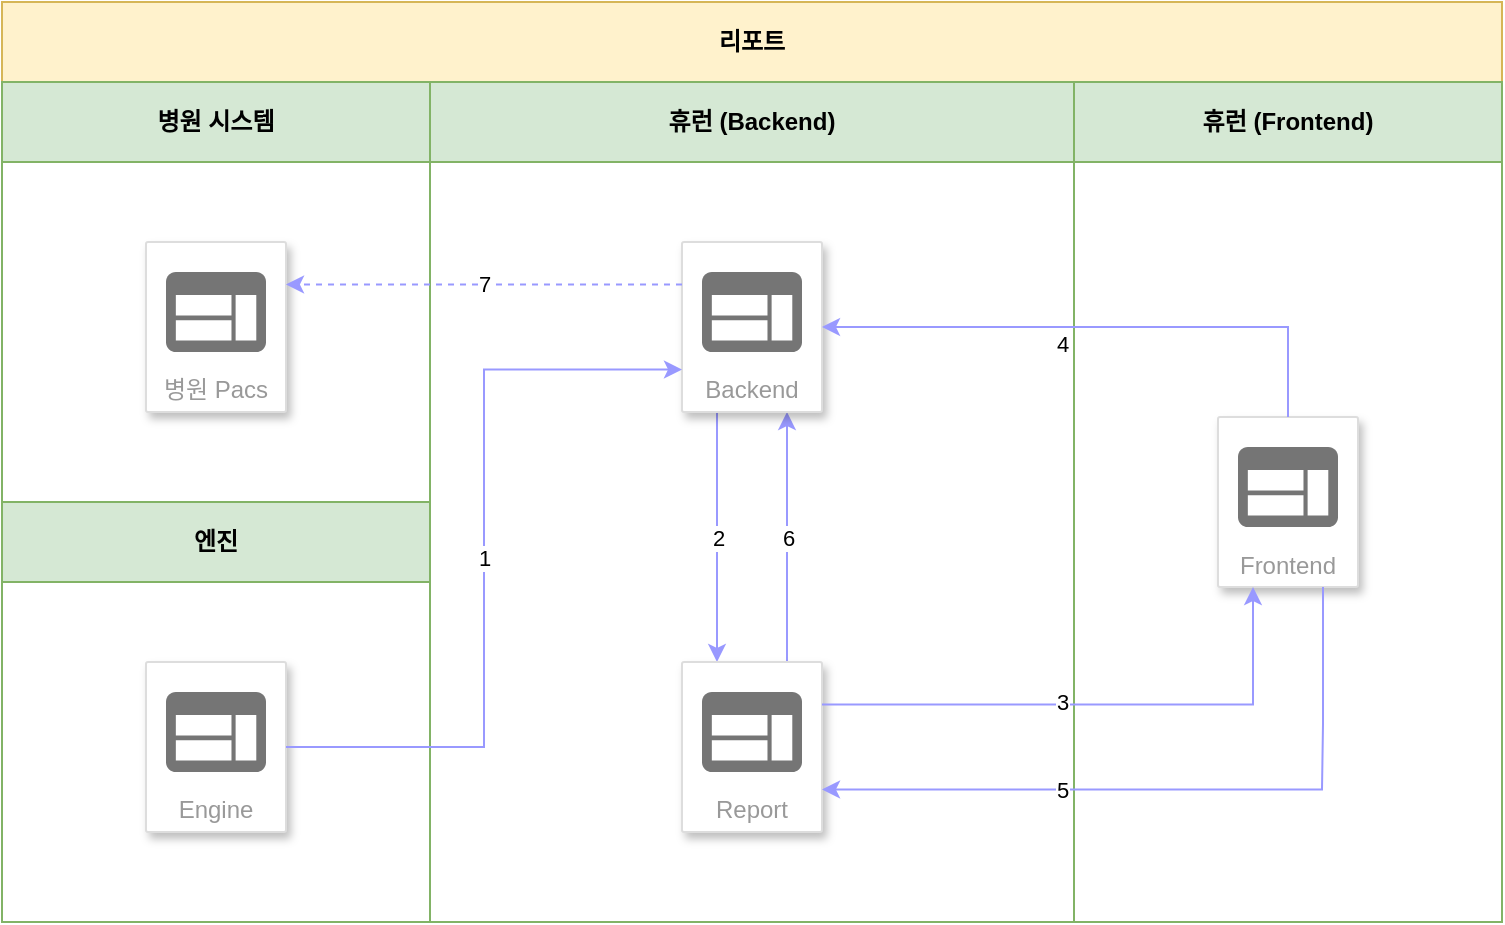<mxfile version="17.5.0" type="github">
  <diagram id="kgpKYQtTHZ0yAKxKKP6v" name="Page-1">
    <mxGraphModel dx="1550" dy="863" grid="1" gridSize="10" guides="1" tooltips="1" connect="1" arrows="1" fold="1" page="1" pageScale="1" pageWidth="850" pageHeight="1100" math="0" shadow="0">
      <root>
        <mxCell id="0" />
        <mxCell id="1" parent="0" />
        <mxCell id="3nuBFxr9cyL0pnOWT2aG-1" value="리포트" style="shape=table;childLayout=tableLayout;rowLines=0;columnLines=0;startSize=40;html=1;whiteSpace=wrap;collapsible=0;recursiveResize=0;expand=0;fontStyle=1;fillColor=#fff2cc;strokeColor=#d6b656;" parent="1" vertex="1">
          <mxGeometry x="50" y="100" width="750" height="460" as="geometry" />
        </mxCell>
        <mxCell id="3nuBFxr9cyL0pnOWT2aG-3" value="" style="swimlane;horizontal=0;points=[[0,0.5],[1,0.5]];portConstraint=eastwest;startSize=0;html=1;whiteSpace=wrap;collapsible=0;recursiveResize=0;expand=0;" parent="3nuBFxr9cyL0pnOWT2aG-1" vertex="1">
          <mxGeometry y="40" width="750" height="420" as="geometry" />
        </mxCell>
        <mxCell id="3nuBFxr9cyL0pnOWT2aG-4" value="병원 시스템" style="swimlane;connectable=0;startSize=40;html=1;whiteSpace=wrap;collapsible=0;recursiveResize=0;expand=0;fillColor=#d5e8d4;strokeColor=#82b366;" parent="3nuBFxr9cyL0pnOWT2aG-3" vertex="1">
          <mxGeometry width="214" height="420" as="geometry">
            <mxRectangle width="214" height="420" as="alternateBounds" />
          </mxGeometry>
        </mxCell>
        <mxCell id="EA6pcqvtyQhjxt5jbIOZ-15" value="엔진" style="swimlane;connectable=0;startSize=40;html=1;whiteSpace=wrap;collapsible=0;recursiveResize=0;expand=0;fillColor=#d5e8d4;strokeColor=#82b366;" vertex="1" parent="3nuBFxr9cyL0pnOWT2aG-4">
          <mxGeometry y="210" width="214" height="210" as="geometry">
            <mxRectangle width="214" height="420" as="alternateBounds" />
          </mxGeometry>
        </mxCell>
        <mxCell id="EA6pcqvtyQhjxt5jbIOZ-20" value="Engine" style="strokeColor=#dddddd;shadow=1;strokeWidth=1;rounded=1;absoluteArcSize=1;arcSize=2;labelPosition=center;verticalLabelPosition=middle;align=center;verticalAlign=bottom;spacingLeft=0;fontColor=#999999;fontSize=12;whiteSpace=wrap;spacingBottom=2;" vertex="1" parent="EA6pcqvtyQhjxt5jbIOZ-15">
          <mxGeometry x="72" y="80" width="70" height="85" as="geometry" />
        </mxCell>
        <mxCell id="EA6pcqvtyQhjxt5jbIOZ-21" value="" style="sketch=0;dashed=0;connectable=0;html=1;fillColor=#757575;strokeColor=none;shape=mxgraph.gcp2.application;part=1;" vertex="1" parent="EA6pcqvtyQhjxt5jbIOZ-20">
          <mxGeometry x="0.5" width="50" height="40" relative="1" as="geometry">
            <mxPoint x="-25" y="15" as="offset" />
          </mxGeometry>
        </mxCell>
        <mxCell id="EA6pcqvtyQhjxt5jbIOZ-28" value="병원 Pacs" style="strokeColor=#dddddd;shadow=1;strokeWidth=1;rounded=1;absoluteArcSize=1;arcSize=2;labelPosition=center;verticalLabelPosition=middle;align=center;verticalAlign=bottom;spacingLeft=0;fontColor=#999999;fontSize=12;whiteSpace=wrap;spacingBottom=2;" vertex="1" parent="3nuBFxr9cyL0pnOWT2aG-4">
          <mxGeometry x="72" y="80" width="70" height="85" as="geometry" />
        </mxCell>
        <mxCell id="EA6pcqvtyQhjxt5jbIOZ-29" value="" style="sketch=0;dashed=0;connectable=0;html=1;fillColor=#757575;strokeColor=none;shape=mxgraph.gcp2.application;part=1;" vertex="1" parent="EA6pcqvtyQhjxt5jbIOZ-28">
          <mxGeometry x="0.5" width="50" height="40" relative="1" as="geometry">
            <mxPoint x="-25" y="15" as="offset" />
          </mxGeometry>
        </mxCell>
        <mxCell id="3nuBFxr9cyL0pnOWT2aG-8" value="휴런 (Backend)" style="swimlane;connectable=0;startSize=40;html=1;whiteSpace=wrap;collapsible=0;recursiveResize=0;expand=0;fillColor=#d5e8d4;strokeColor=#82b366;" parent="3nuBFxr9cyL0pnOWT2aG-3" vertex="1">
          <mxGeometry x="214" width="322" height="420" as="geometry">
            <mxRectangle width="322" height="420" as="alternateBounds" />
          </mxGeometry>
        </mxCell>
        <mxCell id="Lsg6V1KcDNrMXivjMc8n-10" value="2" style="edgeStyle=orthogonalEdgeStyle;rounded=0;orthogonalLoop=1;jettySize=auto;html=1;exitX=0.25;exitY=1;exitDx=0;exitDy=0;entryX=0.25;entryY=0;entryDx=0;entryDy=0;fillColor=#dae8fc;strokeColor=#9999FF;" parent="3nuBFxr9cyL0pnOWT2aG-8" source="EA6pcqvtyQhjxt5jbIOZ-22" target="EA6pcqvtyQhjxt5jbIOZ-26" edge="1">
          <mxGeometry relative="1" as="geometry">
            <mxPoint x="141" y="180" as="sourcePoint" />
            <mxPoint x="141" y="280" as="targetPoint" />
          </mxGeometry>
        </mxCell>
        <mxCell id="Lsg6V1KcDNrMXivjMc8n-11" value="6" style="edgeStyle=orthogonalEdgeStyle;rounded=0;orthogonalLoop=1;jettySize=auto;html=1;exitX=0.75;exitY=0;exitDx=0;exitDy=0;entryX=0.75;entryY=1;entryDx=0;entryDy=0;fillColor=#dae8fc;strokeColor=#9999FF;" parent="3nuBFxr9cyL0pnOWT2aG-8" source="EA6pcqvtyQhjxt5jbIOZ-26" target="EA6pcqvtyQhjxt5jbIOZ-22" edge="1">
          <mxGeometry relative="1" as="geometry">
            <mxPoint x="181" y="280" as="sourcePoint" />
            <mxPoint x="181" y="180" as="targetPoint" />
          </mxGeometry>
        </mxCell>
        <mxCell id="EA6pcqvtyQhjxt5jbIOZ-26" value="Report" style="strokeColor=#dddddd;shadow=1;strokeWidth=1;rounded=1;absoluteArcSize=1;arcSize=2;labelPosition=center;verticalLabelPosition=middle;align=center;verticalAlign=bottom;spacingLeft=0;fontColor=#999999;fontSize=12;whiteSpace=wrap;spacingBottom=2;" vertex="1" parent="3nuBFxr9cyL0pnOWT2aG-8">
          <mxGeometry x="126" y="290" width="70" height="85" as="geometry" />
        </mxCell>
        <mxCell id="EA6pcqvtyQhjxt5jbIOZ-27" value="" style="sketch=0;dashed=0;connectable=0;html=1;fillColor=#757575;strokeColor=none;shape=mxgraph.gcp2.application;part=1;" vertex="1" parent="EA6pcqvtyQhjxt5jbIOZ-26">
          <mxGeometry x="0.5" width="50" height="40" relative="1" as="geometry">
            <mxPoint x="-25" y="15" as="offset" />
          </mxGeometry>
        </mxCell>
        <mxCell id="EA6pcqvtyQhjxt5jbIOZ-22" value="Backend" style="strokeColor=#dddddd;shadow=1;strokeWidth=1;rounded=1;absoluteArcSize=1;arcSize=2;labelPosition=center;verticalLabelPosition=middle;align=center;verticalAlign=bottom;spacingLeft=0;fontColor=#999999;fontSize=12;whiteSpace=wrap;spacingBottom=2;" vertex="1" parent="3nuBFxr9cyL0pnOWT2aG-8">
          <mxGeometry x="126" y="80" width="70" height="85" as="geometry" />
        </mxCell>
        <mxCell id="EA6pcqvtyQhjxt5jbIOZ-23" value="" style="sketch=0;dashed=0;connectable=0;html=1;fillColor=#757575;strokeColor=none;shape=mxgraph.gcp2.application;part=1;" vertex="1" parent="EA6pcqvtyQhjxt5jbIOZ-22">
          <mxGeometry x="0.5" width="50" height="40" relative="1" as="geometry">
            <mxPoint x="-25" y="15" as="offset" />
          </mxGeometry>
        </mxCell>
        <mxCell id="3nuBFxr9cyL0pnOWT2aG-11" value="휴런 (Frontend)" style="swimlane;connectable=0;startSize=40;html=1;whiteSpace=wrap;collapsible=0;recursiveResize=0;expand=0;fillColor=#d5e8d4;strokeColor=#82b366;" parent="3nuBFxr9cyL0pnOWT2aG-3" vertex="1">
          <mxGeometry x="536" width="214" height="420" as="geometry">
            <mxRectangle width="214" height="420" as="alternateBounds" />
          </mxGeometry>
        </mxCell>
        <mxCell id="EA6pcqvtyQhjxt5jbIOZ-24" value="Frontend" style="strokeColor=#dddddd;shadow=1;strokeWidth=1;rounded=1;absoluteArcSize=1;arcSize=2;labelPosition=center;verticalLabelPosition=middle;align=center;verticalAlign=bottom;spacingLeft=0;fontColor=#999999;fontSize=12;whiteSpace=wrap;spacingBottom=2;" vertex="1" parent="3nuBFxr9cyL0pnOWT2aG-11">
          <mxGeometry x="72" y="167.5" width="70" height="85" as="geometry" />
        </mxCell>
        <mxCell id="EA6pcqvtyQhjxt5jbIOZ-25" value="" style="sketch=0;dashed=0;connectable=0;html=1;fillColor=#757575;strokeColor=none;shape=mxgraph.gcp2.application;part=1;" vertex="1" parent="EA6pcqvtyQhjxt5jbIOZ-24">
          <mxGeometry x="0.5" width="50" height="40" relative="1" as="geometry">
            <mxPoint x="-25" y="15" as="offset" />
          </mxGeometry>
        </mxCell>
        <mxCell id="Lsg6V1KcDNrMXivjMc8n-2" value="3" style="edgeStyle=orthogonalEdgeStyle;rounded=0;orthogonalLoop=1;jettySize=auto;html=1;exitX=1;exitY=0.25;exitDx=0;exitDy=0;fillColor=#dae8fc;strokeColor=#9999FF;entryX=0.25;entryY=1;entryDx=0;entryDy=0;" parent="3nuBFxr9cyL0pnOWT2aG-3" source="EA6pcqvtyQhjxt5jbIOZ-26" target="EA6pcqvtyQhjxt5jbIOZ-24" edge="1">
          <mxGeometry x="-0.125" y="1" relative="1" as="geometry">
            <mxPoint x="415" y="305" as="sourcePoint" />
            <mxPoint x="603" y="305" as="targetPoint" />
            <Array as="points">
              <mxPoint x="626" y="311" />
            </Array>
            <mxPoint as="offset" />
          </mxGeometry>
        </mxCell>
        <mxCell id="Lsg6V1KcDNrMXivjMc8n-4" value="4" style="edgeStyle=orthogonalEdgeStyle;rounded=0;orthogonalLoop=1;jettySize=auto;html=1;entryX=1;entryY=0.5;entryDx=0;entryDy=0;exitX=0.5;exitY=0;exitDx=0;exitDy=0;startArrow=none;startFill=0;fillColor=#dae8fc;strokeColor=#9999FF;" parent="3nuBFxr9cyL0pnOWT2aG-3" source="EA6pcqvtyQhjxt5jbIOZ-24" target="EA6pcqvtyQhjxt5jbIOZ-22" edge="1">
          <mxGeometry x="0.137" y="8" relative="1" as="geometry">
            <mxPoint x="643" y="280" as="sourcePoint" />
            <mxPoint x="415" y="130" as="targetPoint" />
            <mxPoint as="offset" />
          </mxGeometry>
        </mxCell>
        <mxCell id="Lsg6V1KcDNrMXivjMc8n-8" value="7" style="edgeStyle=orthogonalEdgeStyle;rounded=0;orthogonalLoop=1;jettySize=auto;html=1;exitX=0;exitY=0.25;exitDx=0;exitDy=0;entryX=1;entryY=0.25;entryDx=0;entryDy=0;fillColor=#dae8fc;strokeColor=#9999FF;dashed=1;" parent="3nuBFxr9cyL0pnOWT2aG-3" source="EA6pcqvtyQhjxt5jbIOZ-22" target="EA6pcqvtyQhjxt5jbIOZ-28" edge="1">
          <mxGeometry relative="1" as="geometry">
            <mxPoint x="335" y="105" as="sourcePoint" />
            <mxPoint x="147" y="105" as="targetPoint" />
          </mxGeometry>
        </mxCell>
        <mxCell id="EA6pcqvtyQhjxt5jbIOZ-18" value="1" style="edgeStyle=orthogonalEdgeStyle;rounded=0;orthogonalLoop=1;jettySize=auto;html=1;exitX=1;exitY=0.5;exitDx=0;exitDy=0;entryX=0;entryY=0.75;entryDx=0;entryDy=0;strokeColor=#9999FF;fillColor=#dae8fc;" edge="1" parent="3nuBFxr9cyL0pnOWT2aG-3" source="EA6pcqvtyQhjxt5jbIOZ-20" target="EA6pcqvtyQhjxt5jbIOZ-22">
          <mxGeometry relative="1" as="geometry">
            <mxPoint x="147" y="340" as="sourcePoint" />
            <mxPoint x="335" y="155" as="targetPoint" />
            <Array as="points">
              <mxPoint x="241" y="333" />
              <mxPoint x="241" y="144" />
            </Array>
          </mxGeometry>
        </mxCell>
        <mxCell id="EA6pcqvtyQhjxt5jbIOZ-30" value="5" style="edgeStyle=orthogonalEdgeStyle;rounded=0;orthogonalLoop=1;jettySize=auto;html=1;exitX=0.75;exitY=1;exitDx=0;exitDy=0;fillColor=#dae8fc;strokeColor=#9999FF;entryX=1;entryY=0.75;entryDx=0;entryDy=0;" edge="1" parent="3nuBFxr9cyL0pnOWT2aG-3" source="EA6pcqvtyQhjxt5jbIOZ-24" target="EA6pcqvtyQhjxt5jbIOZ-26">
          <mxGeometry x="0.317" relative="1" as="geometry">
            <mxPoint x="420" y="321.25" as="sourcePoint" />
            <mxPoint x="635.5" y="262.5" as="targetPoint" />
            <Array as="points">
              <mxPoint x="661" y="321" />
              <mxPoint x="660" y="354" />
            </Array>
            <mxPoint as="offset" />
          </mxGeometry>
        </mxCell>
      </root>
    </mxGraphModel>
  </diagram>
</mxfile>
